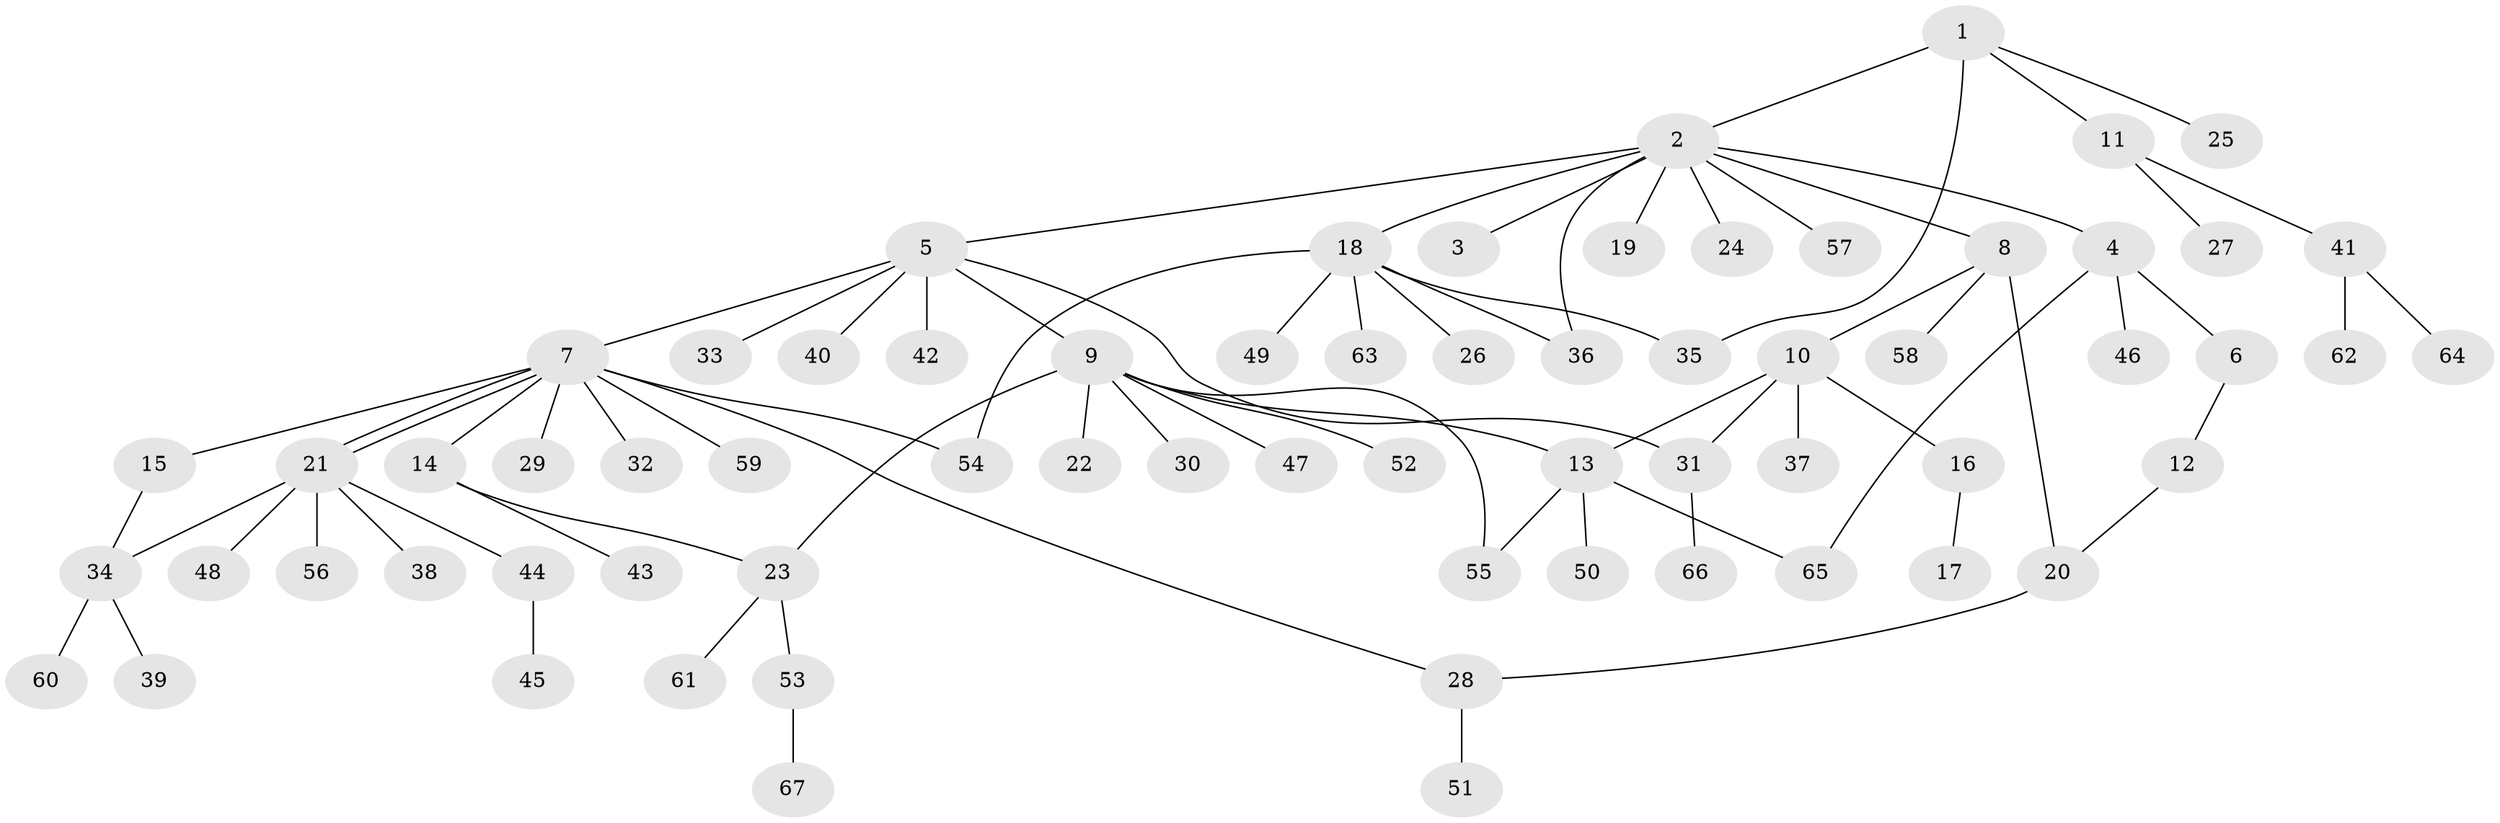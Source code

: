 // coarse degree distribution, {3: 0.1276595744680851, 9: 0.02127659574468085, 6: 0.0425531914893617, 8: 0.02127659574468085, 7: 0.02127659574468085, 4: 0.06382978723404255, 2: 0.23404255319148937, 1: 0.44680851063829785, 5: 0.02127659574468085}
// Generated by graph-tools (version 1.1) at 2025/50/03/04/25 22:50:26]
// undirected, 67 vertices, 78 edges
graph export_dot {
  node [color=gray90,style=filled];
  1;
  2;
  3;
  4;
  5;
  6;
  7;
  8;
  9;
  10;
  11;
  12;
  13;
  14;
  15;
  16;
  17;
  18;
  19;
  20;
  21;
  22;
  23;
  24;
  25;
  26;
  27;
  28;
  29;
  30;
  31;
  32;
  33;
  34;
  35;
  36;
  37;
  38;
  39;
  40;
  41;
  42;
  43;
  44;
  45;
  46;
  47;
  48;
  49;
  50;
  51;
  52;
  53;
  54;
  55;
  56;
  57;
  58;
  59;
  60;
  61;
  62;
  63;
  64;
  65;
  66;
  67;
  1 -- 2;
  1 -- 11;
  1 -- 25;
  1 -- 35;
  2 -- 3;
  2 -- 4;
  2 -- 5;
  2 -- 8;
  2 -- 18;
  2 -- 19;
  2 -- 24;
  2 -- 36;
  2 -- 57;
  4 -- 6;
  4 -- 46;
  4 -- 65;
  5 -- 7;
  5 -- 9;
  5 -- 31;
  5 -- 33;
  5 -- 40;
  5 -- 42;
  6 -- 12;
  7 -- 14;
  7 -- 15;
  7 -- 21;
  7 -- 21;
  7 -- 28;
  7 -- 29;
  7 -- 32;
  7 -- 54;
  7 -- 59;
  8 -- 10;
  8 -- 20;
  8 -- 58;
  9 -- 13;
  9 -- 22;
  9 -- 23;
  9 -- 30;
  9 -- 47;
  9 -- 52;
  9 -- 55;
  10 -- 13;
  10 -- 16;
  10 -- 31;
  10 -- 37;
  11 -- 27;
  11 -- 41;
  12 -- 20;
  13 -- 50;
  13 -- 55;
  13 -- 65;
  14 -- 23;
  14 -- 43;
  15 -- 34;
  16 -- 17;
  18 -- 26;
  18 -- 35;
  18 -- 36;
  18 -- 49;
  18 -- 54;
  18 -- 63;
  20 -- 28;
  21 -- 34;
  21 -- 38;
  21 -- 44;
  21 -- 48;
  21 -- 56;
  23 -- 53;
  23 -- 61;
  28 -- 51;
  31 -- 66;
  34 -- 39;
  34 -- 60;
  41 -- 62;
  41 -- 64;
  44 -- 45;
  53 -- 67;
}

